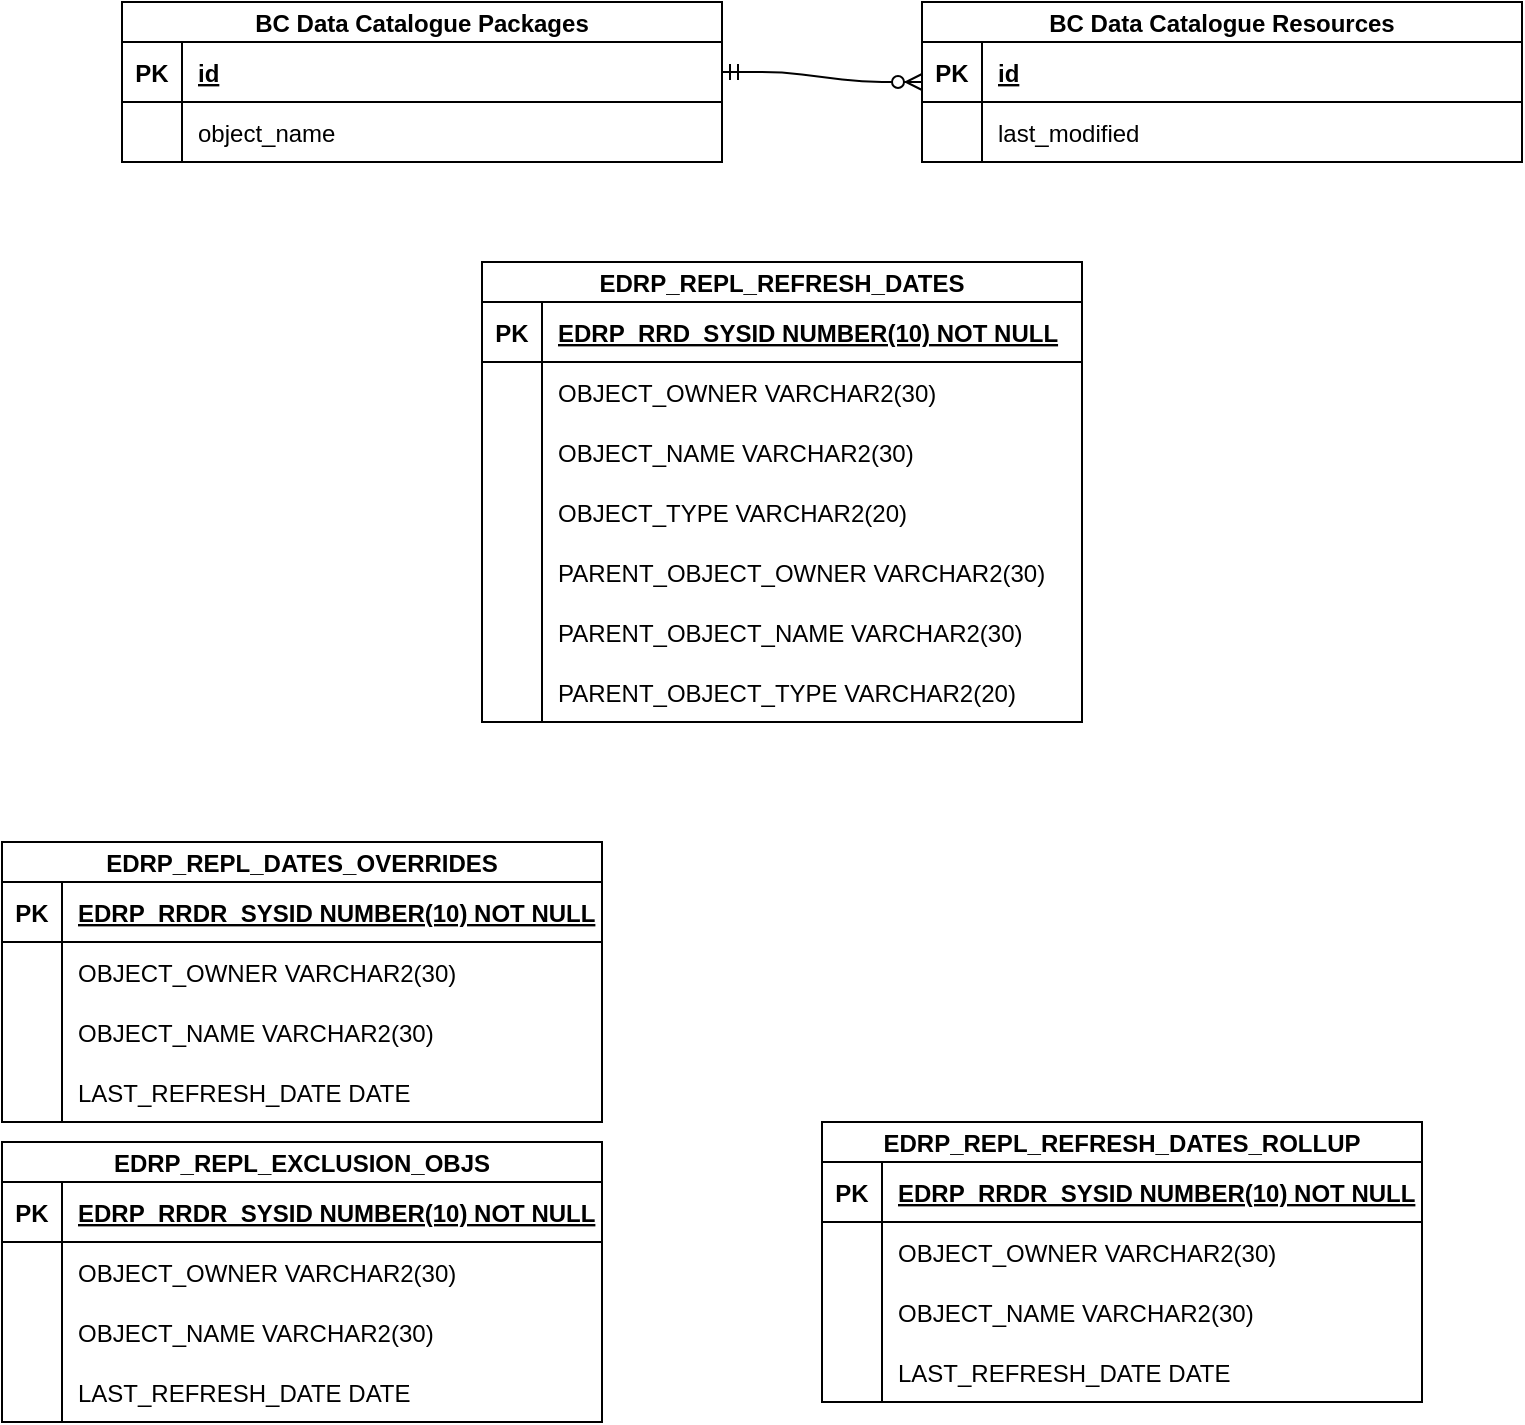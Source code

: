 <mxfile version="13.7.7" type="github">
  <diagram id="R2lEEEUBdFMjLlhIrx00" name="Page-1">
    <mxGraphModel dx="1550" dy="1813" grid="1" gridSize="10" guides="1" tooltips="1" connect="1" arrows="1" fold="1" page="1" pageScale="1" pageWidth="850" pageHeight="1100" math="0" shadow="0" extFonts="Permanent Marker^https://fonts.googleapis.com/css?family=Permanent+Marker">
      <root>
        <mxCell id="0" />
        <mxCell id="1" parent="0" />
        <mxCell id="-gFBIiaaTFmmzirVs_EE-21" value="EDRP_REPL_REFRESH_DATES_ROLLUP" style="shape=table;startSize=20;container=1;collapsible=1;childLayout=tableLayout;fixedRows=1;rowLines=0;fontStyle=1;align=center;resizeLast=1;" parent="1" vertex="1">
          <mxGeometry x="430" y="440" width="300" height="140" as="geometry">
            <mxRectangle x="120" y="120" width="100" height="30" as="alternateBounds" />
          </mxGeometry>
        </mxCell>
        <mxCell id="-gFBIiaaTFmmzirVs_EE-22" value="" style="shape=partialRectangle;collapsible=0;dropTarget=0;pointerEvents=0;fillColor=none;points=[[0,0.5],[1,0.5]];portConstraint=eastwest;top=0;left=0;right=0;bottom=1;" parent="-gFBIiaaTFmmzirVs_EE-21" vertex="1">
          <mxGeometry y="20" width="300" height="30" as="geometry" />
        </mxCell>
        <mxCell id="-gFBIiaaTFmmzirVs_EE-23" value="PK" style="shape=partialRectangle;overflow=hidden;connectable=0;fillColor=none;top=0;left=0;bottom=0;right=0;fontStyle=1;" parent="-gFBIiaaTFmmzirVs_EE-22" vertex="1">
          <mxGeometry width="30" height="30" as="geometry" />
        </mxCell>
        <mxCell id="-gFBIiaaTFmmzirVs_EE-24" value="EDRP_RRDR_SYSID NUMBER(10) NOT NULL" style="shape=partialRectangle;overflow=hidden;connectable=0;fillColor=none;top=0;left=0;bottom=0;right=0;align=left;spacingLeft=6;fontStyle=5;" parent="-gFBIiaaTFmmzirVs_EE-22" vertex="1">
          <mxGeometry x="30" width="270" height="30" as="geometry" />
        </mxCell>
        <mxCell id="-gFBIiaaTFmmzirVs_EE-25" value="" style="shape=partialRectangle;collapsible=0;dropTarget=0;pointerEvents=0;fillColor=none;points=[[0,0.5],[1,0.5]];portConstraint=eastwest;top=0;left=0;right=0;bottom=0;" parent="-gFBIiaaTFmmzirVs_EE-21" vertex="1">
          <mxGeometry y="50" width="300" height="30" as="geometry" />
        </mxCell>
        <mxCell id="-gFBIiaaTFmmzirVs_EE-26" value="" style="shape=partialRectangle;overflow=hidden;connectable=0;fillColor=none;top=0;left=0;bottom=0;right=0;" parent="-gFBIiaaTFmmzirVs_EE-25" vertex="1">
          <mxGeometry width="30" height="30" as="geometry" />
        </mxCell>
        <mxCell id="-gFBIiaaTFmmzirVs_EE-27" value="OBJECT_OWNER VARCHAR2(30)" style="shape=partialRectangle;overflow=hidden;connectable=0;fillColor=none;top=0;left=0;bottom=0;right=0;align=left;spacingLeft=6;" parent="-gFBIiaaTFmmzirVs_EE-25" vertex="1">
          <mxGeometry x="30" width="270" height="30" as="geometry" />
        </mxCell>
        <mxCell id="-gFBIiaaTFmmzirVs_EE-28" value="" style="shape=partialRectangle;collapsible=0;dropTarget=0;pointerEvents=0;fillColor=none;points=[[0,0.5],[1,0.5]];portConstraint=eastwest;top=0;left=0;right=0;bottom=0;" parent="-gFBIiaaTFmmzirVs_EE-21" vertex="1">
          <mxGeometry y="80" width="300" height="30" as="geometry" />
        </mxCell>
        <mxCell id="-gFBIiaaTFmmzirVs_EE-29" value="" style="shape=partialRectangle;overflow=hidden;connectable=0;fillColor=none;top=0;left=0;bottom=0;right=0;" parent="-gFBIiaaTFmmzirVs_EE-28" vertex="1">
          <mxGeometry width="30" height="30" as="geometry" />
        </mxCell>
        <mxCell id="-gFBIiaaTFmmzirVs_EE-30" value="OBJECT_NAME VARCHAR2(30)" style="shape=partialRectangle;overflow=hidden;connectable=0;fillColor=none;top=0;left=0;bottom=0;right=0;align=left;spacingLeft=6;" parent="-gFBIiaaTFmmzirVs_EE-28" vertex="1">
          <mxGeometry x="30" width="270" height="30" as="geometry" />
        </mxCell>
        <mxCell id="-gFBIiaaTFmmzirVs_EE-31" value="" style="shape=partialRectangle;collapsible=0;dropTarget=0;pointerEvents=0;fillColor=none;points=[[0,0.5],[1,0.5]];portConstraint=eastwest;top=0;left=0;right=0;bottom=0;" parent="-gFBIiaaTFmmzirVs_EE-21" vertex="1">
          <mxGeometry y="110" width="300" height="30" as="geometry" />
        </mxCell>
        <mxCell id="-gFBIiaaTFmmzirVs_EE-32" value="" style="shape=partialRectangle;overflow=hidden;connectable=0;fillColor=none;top=0;left=0;bottom=0;right=0;" parent="-gFBIiaaTFmmzirVs_EE-31" vertex="1">
          <mxGeometry width="30" height="30" as="geometry" />
        </mxCell>
        <mxCell id="-gFBIiaaTFmmzirVs_EE-33" value="LAST_REFRESH_DATE DATE" style="shape=partialRectangle;overflow=hidden;connectable=0;fillColor=none;top=0;left=0;bottom=0;right=0;align=left;spacingLeft=6;" parent="-gFBIiaaTFmmzirVs_EE-31" vertex="1">
          <mxGeometry x="30" width="270" height="30" as="geometry" />
        </mxCell>
        <mxCell id="-gFBIiaaTFmmzirVs_EE-47" value="BC Data Catalogue Packages" style="shape=table;startSize=20;container=1;collapsible=1;childLayout=tableLayout;fixedRows=1;rowLines=0;fontStyle=1;align=center;resizeLast=1;" parent="1" vertex="1">
          <mxGeometry x="80" y="-120" width="300" height="80" as="geometry">
            <mxRectangle x="120" y="120" width="100" height="30" as="alternateBounds" />
          </mxGeometry>
        </mxCell>
        <mxCell id="-gFBIiaaTFmmzirVs_EE-60" value="" style="shape=partialRectangle;collapsible=0;dropTarget=0;pointerEvents=0;fillColor=none;points=[[0,0.5],[1,0.5]];portConstraint=eastwest;top=0;left=0;right=0;bottom=1;" parent="-gFBIiaaTFmmzirVs_EE-47" vertex="1">
          <mxGeometry y="20" width="300" height="30" as="geometry" />
        </mxCell>
        <mxCell id="-gFBIiaaTFmmzirVs_EE-61" value="PK" style="shape=partialRectangle;overflow=hidden;connectable=0;fillColor=none;top=0;left=0;bottom=0;right=0;fontStyle=1;" parent="-gFBIiaaTFmmzirVs_EE-60" vertex="1">
          <mxGeometry width="30" height="30" as="geometry" />
        </mxCell>
        <mxCell id="-gFBIiaaTFmmzirVs_EE-62" value="id" style="shape=partialRectangle;overflow=hidden;connectable=0;fillColor=none;top=0;left=0;bottom=0;right=0;align=left;spacingLeft=6;fontStyle=5;" parent="-gFBIiaaTFmmzirVs_EE-60" vertex="1">
          <mxGeometry x="30" width="270" height="30" as="geometry" />
        </mxCell>
        <mxCell id="-gFBIiaaTFmmzirVs_EE-51" value="" style="shape=partialRectangle;collapsible=0;dropTarget=0;pointerEvents=0;fillColor=none;points=[[0,0.5],[1,0.5]];portConstraint=eastwest;top=0;left=0;right=0;bottom=0;" parent="-gFBIiaaTFmmzirVs_EE-47" vertex="1">
          <mxGeometry y="50" width="300" height="30" as="geometry" />
        </mxCell>
        <mxCell id="-gFBIiaaTFmmzirVs_EE-52" value="" style="shape=partialRectangle;overflow=hidden;connectable=0;fillColor=none;top=0;left=0;bottom=0;right=0;" parent="-gFBIiaaTFmmzirVs_EE-51" vertex="1">
          <mxGeometry width="30" height="30" as="geometry" />
        </mxCell>
        <mxCell id="-gFBIiaaTFmmzirVs_EE-53" value="object_name" style="shape=partialRectangle;overflow=hidden;connectable=0;fillColor=none;top=0;left=0;bottom=0;right=0;align=left;spacingLeft=6;" parent="-gFBIiaaTFmmzirVs_EE-51" vertex="1">
          <mxGeometry x="30" width="270" height="30" as="geometry" />
        </mxCell>
        <mxCell id="LpbPCMTC6_ZlXAUZ8kHY-1" value="BC Data Catalogue Resources" style="shape=table;startSize=20;container=1;collapsible=1;childLayout=tableLayout;fixedRows=1;rowLines=0;fontStyle=1;align=center;resizeLast=1;" vertex="1" parent="1">
          <mxGeometry x="480" y="-120" width="300" height="80" as="geometry">
            <mxRectangle x="120" y="120" width="100" height="30" as="alternateBounds" />
          </mxGeometry>
        </mxCell>
        <mxCell id="LpbPCMTC6_ZlXAUZ8kHY-2" value="" style="shape=partialRectangle;collapsible=0;dropTarget=0;pointerEvents=0;fillColor=none;points=[[0,0.5],[1,0.5]];portConstraint=eastwest;top=0;left=0;right=0;bottom=1;" vertex="1" parent="LpbPCMTC6_ZlXAUZ8kHY-1">
          <mxGeometry y="20" width="300" height="30" as="geometry" />
        </mxCell>
        <mxCell id="LpbPCMTC6_ZlXAUZ8kHY-3" value="PK" style="shape=partialRectangle;overflow=hidden;connectable=0;fillColor=none;top=0;left=0;bottom=0;right=0;fontStyle=1;" vertex="1" parent="LpbPCMTC6_ZlXAUZ8kHY-2">
          <mxGeometry width="30" height="30" as="geometry" />
        </mxCell>
        <mxCell id="LpbPCMTC6_ZlXAUZ8kHY-4" value="id" style="shape=partialRectangle;overflow=hidden;connectable=0;fillColor=none;top=0;left=0;bottom=0;right=0;align=left;spacingLeft=6;fontStyle=5;" vertex="1" parent="LpbPCMTC6_ZlXAUZ8kHY-2">
          <mxGeometry x="30" width="270" height="30" as="geometry" />
        </mxCell>
        <mxCell id="LpbPCMTC6_ZlXAUZ8kHY-5" value="" style="shape=partialRectangle;collapsible=0;dropTarget=0;pointerEvents=0;fillColor=none;points=[[0,0.5],[1,0.5]];portConstraint=eastwest;top=0;left=0;right=0;bottom=0;" vertex="1" parent="LpbPCMTC6_ZlXAUZ8kHY-1">
          <mxGeometry y="50" width="300" height="30" as="geometry" />
        </mxCell>
        <mxCell id="LpbPCMTC6_ZlXAUZ8kHY-6" value="" style="shape=partialRectangle;overflow=hidden;connectable=0;fillColor=none;top=0;left=0;bottom=0;right=0;" vertex="1" parent="LpbPCMTC6_ZlXAUZ8kHY-5">
          <mxGeometry width="30" height="30" as="geometry" />
        </mxCell>
        <mxCell id="LpbPCMTC6_ZlXAUZ8kHY-7" value="last_modified" style="shape=partialRectangle;overflow=hidden;connectable=0;fillColor=none;top=0;left=0;bottom=0;right=0;align=left;spacingLeft=6;" vertex="1" parent="LpbPCMTC6_ZlXAUZ8kHY-5">
          <mxGeometry x="30" width="270" height="30" as="geometry" />
        </mxCell>
        <mxCell id="LpbPCMTC6_ZlXAUZ8kHY-15" value="" style="edgeStyle=entityRelationEdgeStyle;fontSize=12;html=1;endArrow=ERzeroToMany;startArrow=ERmandOne;exitX=1;exitY=0.5;exitDx=0;exitDy=0;" edge="1" parent="1" source="-gFBIiaaTFmmzirVs_EE-60">
          <mxGeometry width="100" height="100" relative="1" as="geometry">
            <mxPoint x="380" y="20" as="sourcePoint" />
            <mxPoint x="480" y="-80" as="targetPoint" />
          </mxGeometry>
        </mxCell>
        <mxCell id="-gFBIiaaTFmmzirVs_EE-8" value="EDRP_REPL_EXCLUSION_OBJS" style="shape=table;startSize=20;container=1;collapsible=1;childLayout=tableLayout;fixedRows=1;rowLines=0;fontStyle=1;align=center;resizeLast=1;" parent="1" vertex="1">
          <mxGeometry x="20" y="450" width="300" height="140" as="geometry">
            <mxRectangle x="120" y="120" width="100" height="30" as="alternateBounds" />
          </mxGeometry>
        </mxCell>
        <mxCell id="-gFBIiaaTFmmzirVs_EE-9" value="" style="shape=partialRectangle;collapsible=0;dropTarget=0;pointerEvents=0;fillColor=none;points=[[0,0.5],[1,0.5]];portConstraint=eastwest;top=0;left=0;right=0;bottom=1;" parent="-gFBIiaaTFmmzirVs_EE-8" vertex="1">
          <mxGeometry y="20" width="300" height="30" as="geometry" />
        </mxCell>
        <mxCell id="-gFBIiaaTFmmzirVs_EE-10" value="PK" style="shape=partialRectangle;overflow=hidden;connectable=0;fillColor=none;top=0;left=0;bottom=0;right=0;fontStyle=1;" parent="-gFBIiaaTFmmzirVs_EE-9" vertex="1">
          <mxGeometry width="30" height="30" as="geometry" />
        </mxCell>
        <mxCell id="-gFBIiaaTFmmzirVs_EE-11" value="EDRP_RRDR_SYSID NUMBER(10) NOT NULL" style="shape=partialRectangle;overflow=hidden;connectable=0;fillColor=none;top=0;left=0;bottom=0;right=0;align=left;spacingLeft=6;fontStyle=5;" parent="-gFBIiaaTFmmzirVs_EE-9" vertex="1">
          <mxGeometry x="30" width="270" height="30" as="geometry" />
        </mxCell>
        <mxCell id="-gFBIiaaTFmmzirVs_EE-12" value="" style="shape=partialRectangle;collapsible=0;dropTarget=0;pointerEvents=0;fillColor=none;points=[[0,0.5],[1,0.5]];portConstraint=eastwest;top=0;left=0;right=0;bottom=0;" parent="-gFBIiaaTFmmzirVs_EE-8" vertex="1">
          <mxGeometry y="50" width="300" height="30" as="geometry" />
        </mxCell>
        <mxCell id="-gFBIiaaTFmmzirVs_EE-13" value="" style="shape=partialRectangle;overflow=hidden;connectable=0;fillColor=none;top=0;left=0;bottom=0;right=0;" parent="-gFBIiaaTFmmzirVs_EE-12" vertex="1">
          <mxGeometry width="30" height="30" as="geometry" />
        </mxCell>
        <mxCell id="-gFBIiaaTFmmzirVs_EE-14" value="OBJECT_OWNER VARCHAR2(30)" style="shape=partialRectangle;overflow=hidden;connectable=0;fillColor=none;top=0;left=0;bottom=0;right=0;align=left;spacingLeft=6;" parent="-gFBIiaaTFmmzirVs_EE-12" vertex="1">
          <mxGeometry x="30" width="270" height="30" as="geometry" />
        </mxCell>
        <mxCell id="-gFBIiaaTFmmzirVs_EE-15" value="" style="shape=partialRectangle;collapsible=0;dropTarget=0;pointerEvents=0;fillColor=none;points=[[0,0.5],[1,0.5]];portConstraint=eastwest;top=0;left=0;right=0;bottom=0;" parent="-gFBIiaaTFmmzirVs_EE-8" vertex="1">
          <mxGeometry y="80" width="300" height="30" as="geometry" />
        </mxCell>
        <mxCell id="-gFBIiaaTFmmzirVs_EE-16" value="" style="shape=partialRectangle;overflow=hidden;connectable=0;fillColor=none;top=0;left=0;bottom=0;right=0;" parent="-gFBIiaaTFmmzirVs_EE-15" vertex="1">
          <mxGeometry width="30" height="30" as="geometry" />
        </mxCell>
        <mxCell id="-gFBIiaaTFmmzirVs_EE-17" value="OBJECT_NAME VARCHAR2(30)" style="shape=partialRectangle;overflow=hidden;connectable=0;fillColor=none;top=0;left=0;bottom=0;right=0;align=left;spacingLeft=6;" parent="-gFBIiaaTFmmzirVs_EE-15" vertex="1">
          <mxGeometry x="30" width="270" height="30" as="geometry" />
        </mxCell>
        <mxCell id="-gFBIiaaTFmmzirVs_EE-18" value="" style="shape=partialRectangle;collapsible=0;dropTarget=0;pointerEvents=0;fillColor=none;points=[[0,0.5],[1,0.5]];portConstraint=eastwest;top=0;left=0;right=0;bottom=0;" parent="-gFBIiaaTFmmzirVs_EE-8" vertex="1">
          <mxGeometry y="110" width="300" height="30" as="geometry" />
        </mxCell>
        <mxCell id="-gFBIiaaTFmmzirVs_EE-19" value="" style="shape=partialRectangle;overflow=hidden;connectable=0;fillColor=none;top=0;left=0;bottom=0;right=0;" parent="-gFBIiaaTFmmzirVs_EE-18" vertex="1">
          <mxGeometry width="30" height="30" as="geometry" />
        </mxCell>
        <mxCell id="-gFBIiaaTFmmzirVs_EE-20" value="LAST_REFRESH_DATE DATE" style="shape=partialRectangle;overflow=hidden;connectable=0;fillColor=none;top=0;left=0;bottom=0;right=0;align=left;spacingLeft=6;" parent="-gFBIiaaTFmmzirVs_EE-18" vertex="1">
          <mxGeometry x="30" width="270" height="30" as="geometry" />
        </mxCell>
        <mxCell id="C-vyLk0tnHw3VtMMgP7b-23" value="EDRP_REPL_DATES_OVERRIDES" style="shape=table;startSize=20;container=1;collapsible=1;childLayout=tableLayout;fixedRows=1;rowLines=0;fontStyle=1;align=center;resizeLast=1;" parent="1" vertex="1">
          <mxGeometry x="20" y="300" width="300" height="140" as="geometry">
            <mxRectangle x="120" y="120" width="100" height="30" as="alternateBounds" />
          </mxGeometry>
        </mxCell>
        <mxCell id="C-vyLk0tnHw3VtMMgP7b-24" value="" style="shape=partialRectangle;collapsible=0;dropTarget=0;pointerEvents=0;fillColor=none;points=[[0,0.5],[1,0.5]];portConstraint=eastwest;top=0;left=0;right=0;bottom=1;" parent="C-vyLk0tnHw3VtMMgP7b-23" vertex="1">
          <mxGeometry y="20" width="300" height="30" as="geometry" />
        </mxCell>
        <mxCell id="C-vyLk0tnHw3VtMMgP7b-25" value="PK" style="shape=partialRectangle;overflow=hidden;connectable=0;fillColor=none;top=0;left=0;bottom=0;right=0;fontStyle=1;" parent="C-vyLk0tnHw3VtMMgP7b-24" vertex="1">
          <mxGeometry width="30" height="30" as="geometry" />
        </mxCell>
        <mxCell id="C-vyLk0tnHw3VtMMgP7b-26" value="EDRP_RRDR_SYSID NUMBER(10) NOT NULL" style="shape=partialRectangle;overflow=hidden;connectable=0;fillColor=none;top=0;left=0;bottom=0;right=0;align=left;spacingLeft=6;fontStyle=5;" parent="C-vyLk0tnHw3VtMMgP7b-24" vertex="1">
          <mxGeometry x="30" width="270" height="30" as="geometry" />
        </mxCell>
        <mxCell id="-gFBIiaaTFmmzirVs_EE-1" value="" style="shape=partialRectangle;collapsible=0;dropTarget=0;pointerEvents=0;fillColor=none;points=[[0,0.5],[1,0.5]];portConstraint=eastwest;top=0;left=0;right=0;bottom=0;" parent="C-vyLk0tnHw3VtMMgP7b-23" vertex="1">
          <mxGeometry y="50" width="300" height="30" as="geometry" />
        </mxCell>
        <mxCell id="-gFBIiaaTFmmzirVs_EE-2" value="" style="shape=partialRectangle;overflow=hidden;connectable=0;fillColor=none;top=0;left=0;bottom=0;right=0;" parent="-gFBIiaaTFmmzirVs_EE-1" vertex="1">
          <mxGeometry width="30" height="30" as="geometry" />
        </mxCell>
        <mxCell id="-gFBIiaaTFmmzirVs_EE-3" value="OBJECT_OWNER VARCHAR2(30)" style="shape=partialRectangle;overflow=hidden;connectable=0;fillColor=none;top=0;left=0;bottom=0;right=0;align=left;spacingLeft=6;" parent="-gFBIiaaTFmmzirVs_EE-1" vertex="1">
          <mxGeometry x="30" width="270" height="30" as="geometry" />
        </mxCell>
        <mxCell id="-gFBIiaaTFmmzirVs_EE-4" value="" style="shape=partialRectangle;collapsible=0;dropTarget=0;pointerEvents=0;fillColor=none;points=[[0,0.5],[1,0.5]];portConstraint=eastwest;top=0;left=0;right=0;bottom=0;" parent="C-vyLk0tnHw3VtMMgP7b-23" vertex="1">
          <mxGeometry y="80" width="300" height="30" as="geometry" />
        </mxCell>
        <mxCell id="-gFBIiaaTFmmzirVs_EE-5" value="" style="shape=partialRectangle;overflow=hidden;connectable=0;fillColor=none;top=0;left=0;bottom=0;right=0;" parent="-gFBIiaaTFmmzirVs_EE-4" vertex="1">
          <mxGeometry width="30" height="30" as="geometry" />
        </mxCell>
        <mxCell id="-gFBIiaaTFmmzirVs_EE-6" value="OBJECT_NAME VARCHAR2(30)" style="shape=partialRectangle;overflow=hidden;connectable=0;fillColor=none;top=0;left=0;bottom=0;right=0;align=left;spacingLeft=6;" parent="-gFBIiaaTFmmzirVs_EE-4" vertex="1">
          <mxGeometry x="30" width="270" height="30" as="geometry" />
        </mxCell>
        <mxCell id="C-vyLk0tnHw3VtMMgP7b-27" value="" style="shape=partialRectangle;collapsible=0;dropTarget=0;pointerEvents=0;fillColor=none;points=[[0,0.5],[1,0.5]];portConstraint=eastwest;top=0;left=0;right=0;bottom=0;" parent="C-vyLk0tnHw3VtMMgP7b-23" vertex="1">
          <mxGeometry y="110" width="300" height="30" as="geometry" />
        </mxCell>
        <mxCell id="C-vyLk0tnHw3VtMMgP7b-28" value="" style="shape=partialRectangle;overflow=hidden;connectable=0;fillColor=none;top=0;left=0;bottom=0;right=0;" parent="C-vyLk0tnHw3VtMMgP7b-27" vertex="1">
          <mxGeometry width="30" height="30" as="geometry" />
        </mxCell>
        <mxCell id="C-vyLk0tnHw3VtMMgP7b-29" value="LAST_REFRESH_DATE DATE" style="shape=partialRectangle;overflow=hidden;connectable=0;fillColor=none;top=0;left=0;bottom=0;right=0;align=left;spacingLeft=6;" parent="C-vyLk0tnHw3VtMMgP7b-27" vertex="1">
          <mxGeometry x="30" width="270" height="30" as="geometry" />
        </mxCell>
        <mxCell id="-gFBIiaaTFmmzirVs_EE-34" value="EDRP_REPL_REFRESH_DATES" style="shape=table;startSize=20;container=1;collapsible=1;childLayout=tableLayout;fixedRows=1;rowLines=0;fontStyle=1;align=center;resizeLast=1;" parent="1" vertex="1">
          <mxGeometry x="260" y="10" width="300" height="230" as="geometry">
            <mxRectangle x="120" y="120" width="100" height="30" as="alternateBounds" />
          </mxGeometry>
        </mxCell>
        <mxCell id="-gFBIiaaTFmmzirVs_EE-35" value="" style="shape=partialRectangle;collapsible=0;dropTarget=0;pointerEvents=0;fillColor=none;points=[[0,0.5],[1,0.5]];portConstraint=eastwest;top=0;left=0;right=0;bottom=1;" parent="-gFBIiaaTFmmzirVs_EE-34" vertex="1">
          <mxGeometry y="20" width="300" height="30" as="geometry" />
        </mxCell>
        <mxCell id="-gFBIiaaTFmmzirVs_EE-36" value="PK" style="shape=partialRectangle;overflow=hidden;connectable=0;fillColor=none;top=0;left=0;bottom=0;right=0;fontStyle=1;" parent="-gFBIiaaTFmmzirVs_EE-35" vertex="1">
          <mxGeometry width="30" height="30" as="geometry" />
        </mxCell>
        <mxCell id="-gFBIiaaTFmmzirVs_EE-37" value="EDRP_RRD_SYSID NUMBER(10) NOT NULL" style="shape=partialRectangle;overflow=hidden;connectable=0;fillColor=none;top=0;left=0;bottom=0;right=0;align=left;spacingLeft=6;fontStyle=5;" parent="-gFBIiaaTFmmzirVs_EE-35" vertex="1">
          <mxGeometry x="30" width="270" height="30" as="geometry" />
        </mxCell>
        <mxCell id="-gFBIiaaTFmmzirVs_EE-38" value="" style="shape=partialRectangle;collapsible=0;dropTarget=0;pointerEvents=0;fillColor=none;points=[[0,0.5],[1,0.5]];portConstraint=eastwest;top=0;left=0;right=0;bottom=0;" parent="-gFBIiaaTFmmzirVs_EE-34" vertex="1">
          <mxGeometry y="50" width="300" height="30" as="geometry" />
        </mxCell>
        <mxCell id="-gFBIiaaTFmmzirVs_EE-39" value="" style="shape=partialRectangle;overflow=hidden;connectable=0;fillColor=none;top=0;left=0;bottom=0;right=0;" parent="-gFBIiaaTFmmzirVs_EE-38" vertex="1">
          <mxGeometry width="30" height="30" as="geometry" />
        </mxCell>
        <mxCell id="-gFBIiaaTFmmzirVs_EE-40" value="OBJECT_OWNER VARCHAR2(30)" style="shape=partialRectangle;overflow=hidden;connectable=0;fillColor=none;top=0;left=0;bottom=0;right=0;align=left;spacingLeft=6;" parent="-gFBIiaaTFmmzirVs_EE-38" vertex="1">
          <mxGeometry x="30" width="270" height="30" as="geometry" />
        </mxCell>
        <mxCell id="-gFBIiaaTFmmzirVs_EE-41" value="" style="shape=partialRectangle;collapsible=0;dropTarget=0;pointerEvents=0;fillColor=none;points=[[0,0.5],[1,0.5]];portConstraint=eastwest;top=0;left=0;right=0;bottom=0;" parent="-gFBIiaaTFmmzirVs_EE-34" vertex="1">
          <mxGeometry y="80" width="300" height="30" as="geometry" />
        </mxCell>
        <mxCell id="-gFBIiaaTFmmzirVs_EE-42" value="" style="shape=partialRectangle;overflow=hidden;connectable=0;fillColor=none;top=0;left=0;bottom=0;right=0;" parent="-gFBIiaaTFmmzirVs_EE-41" vertex="1">
          <mxGeometry width="30" height="30" as="geometry" />
        </mxCell>
        <mxCell id="-gFBIiaaTFmmzirVs_EE-43" value="OBJECT_NAME VARCHAR2(30)" style="shape=partialRectangle;overflow=hidden;connectable=0;fillColor=none;top=0;left=0;bottom=0;right=0;align=left;spacingLeft=6;" parent="-gFBIiaaTFmmzirVs_EE-41" vertex="1">
          <mxGeometry x="30" width="270" height="30" as="geometry" />
        </mxCell>
        <mxCell id="-gFBIiaaTFmmzirVs_EE-44" value="" style="shape=partialRectangle;collapsible=0;dropTarget=0;pointerEvents=0;fillColor=none;points=[[0,0.5],[1,0.5]];portConstraint=eastwest;top=0;left=0;right=0;bottom=0;" parent="-gFBIiaaTFmmzirVs_EE-34" vertex="1">
          <mxGeometry y="110" width="300" height="30" as="geometry" />
        </mxCell>
        <mxCell id="-gFBIiaaTFmmzirVs_EE-45" value="" style="shape=partialRectangle;overflow=hidden;connectable=0;fillColor=none;top=0;left=0;bottom=0;right=0;" parent="-gFBIiaaTFmmzirVs_EE-44" vertex="1">
          <mxGeometry width="30" height="30" as="geometry" />
        </mxCell>
        <mxCell id="-gFBIiaaTFmmzirVs_EE-46" value="OBJECT_TYPE VARCHAR2(20)" style="shape=partialRectangle;overflow=hidden;connectable=0;fillColor=none;top=0;left=0;bottom=0;right=0;align=left;spacingLeft=6;" parent="-gFBIiaaTFmmzirVs_EE-44" vertex="1">
          <mxGeometry x="30" width="270" height="30" as="geometry" />
        </mxCell>
        <mxCell id="LpbPCMTC6_ZlXAUZ8kHY-16" value="" style="shape=partialRectangle;collapsible=0;dropTarget=0;pointerEvents=0;fillColor=none;points=[[0,0.5],[1,0.5]];portConstraint=eastwest;top=0;left=0;right=0;bottom=0;" vertex="1" parent="-gFBIiaaTFmmzirVs_EE-34">
          <mxGeometry y="140" width="300" height="30" as="geometry" />
        </mxCell>
        <mxCell id="LpbPCMTC6_ZlXAUZ8kHY-17" value="" style="shape=partialRectangle;overflow=hidden;connectable=0;fillColor=none;top=0;left=0;bottom=0;right=0;" vertex="1" parent="LpbPCMTC6_ZlXAUZ8kHY-16">
          <mxGeometry width="30" height="30" as="geometry" />
        </mxCell>
        <mxCell id="LpbPCMTC6_ZlXAUZ8kHY-18" value="PARENT_OBJECT_OWNER VARCHAR2(30)" style="shape=partialRectangle;overflow=hidden;connectable=0;fillColor=none;top=0;left=0;bottom=0;right=0;align=left;spacingLeft=6;" vertex="1" parent="LpbPCMTC6_ZlXAUZ8kHY-16">
          <mxGeometry x="30" width="270" height="30" as="geometry" />
        </mxCell>
        <mxCell id="LpbPCMTC6_ZlXAUZ8kHY-19" value="" style="shape=partialRectangle;collapsible=0;dropTarget=0;pointerEvents=0;fillColor=none;points=[[0,0.5],[1,0.5]];portConstraint=eastwest;top=0;left=0;right=0;bottom=0;" vertex="1" parent="-gFBIiaaTFmmzirVs_EE-34">
          <mxGeometry y="170" width="300" height="30" as="geometry" />
        </mxCell>
        <mxCell id="LpbPCMTC6_ZlXAUZ8kHY-20" value="" style="shape=partialRectangle;overflow=hidden;connectable=0;fillColor=none;top=0;left=0;bottom=0;right=0;" vertex="1" parent="LpbPCMTC6_ZlXAUZ8kHY-19">
          <mxGeometry width="30" height="30" as="geometry" />
        </mxCell>
        <mxCell id="LpbPCMTC6_ZlXAUZ8kHY-21" value="PARENT_OBJECT_NAME VARCHAR2(30)" style="shape=partialRectangle;overflow=hidden;connectable=0;fillColor=none;top=0;left=0;bottom=0;right=0;align=left;spacingLeft=6;" vertex="1" parent="LpbPCMTC6_ZlXAUZ8kHY-19">
          <mxGeometry x="30" width="270" height="30" as="geometry" />
        </mxCell>
        <mxCell id="LpbPCMTC6_ZlXAUZ8kHY-22" value="" style="shape=partialRectangle;collapsible=0;dropTarget=0;pointerEvents=0;fillColor=none;points=[[0,0.5],[1,0.5]];portConstraint=eastwest;top=0;left=0;right=0;bottom=0;" vertex="1" parent="-gFBIiaaTFmmzirVs_EE-34">
          <mxGeometry y="200" width="300" height="30" as="geometry" />
        </mxCell>
        <mxCell id="LpbPCMTC6_ZlXAUZ8kHY-23" value="" style="shape=partialRectangle;overflow=hidden;connectable=0;fillColor=none;top=0;left=0;bottom=0;right=0;" vertex="1" parent="LpbPCMTC6_ZlXAUZ8kHY-22">
          <mxGeometry width="30" height="30" as="geometry" />
        </mxCell>
        <mxCell id="LpbPCMTC6_ZlXAUZ8kHY-24" value="PARENT_OBJECT_TYPE VARCHAR2(20)" style="shape=partialRectangle;overflow=hidden;connectable=0;fillColor=none;top=0;left=0;bottom=0;right=0;align=left;spacingLeft=6;" vertex="1" parent="LpbPCMTC6_ZlXAUZ8kHY-22">
          <mxGeometry x="30" width="270" height="30" as="geometry" />
        </mxCell>
      </root>
    </mxGraphModel>
  </diagram>
</mxfile>
